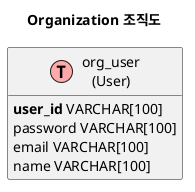 @startuml

scale 1
title Organization 조직도 
 
' uncomment the line below if you're using computer with a retina display
' skinparam dpi 300
!define Table(name,desc) class name as "desc" << (T,#FFAAAA) >>
' we use bold for primary key
' green color for unique
' and underscore for not_null
!define primary_key(x) <b>x</b>
!define unique(x) <color:green>x</color>
!define not_null(x) <u>x</u>
' other tags available:
' <i></i>
' <back:COLOR></color>, where color is a color name or html color code
' (#FFAACC)
' see: http://plantuml.com/classes.html#More
hide methods
hide stereotypes
 
' entities
 
Table(org_user,  "org_user\n(User)") {
primary_key(user_id) VARCHAR[100]
password VARCHAR[100]
email VARCHAR[100]
name VARCHAR[100]
}


@enduml

